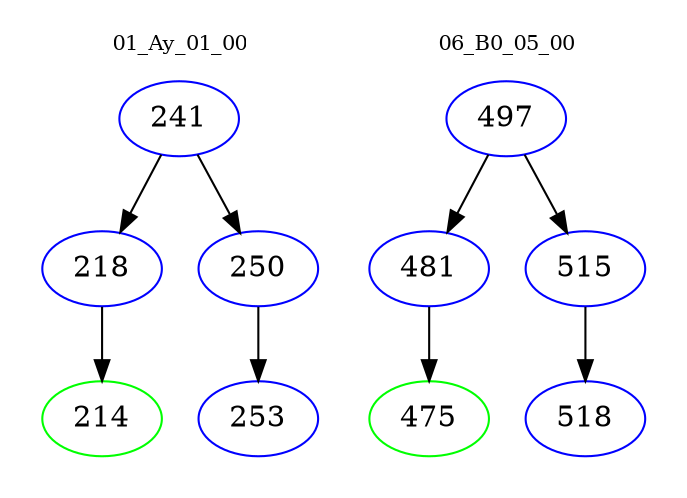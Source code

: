digraph{
subgraph cluster_0 {
color = white
label = "01_Ay_01_00";
fontsize=10;
T0_241 [label="241", color="blue"]
T0_241 -> T0_218 [color="black"]
T0_218 [label="218", color="blue"]
T0_218 -> T0_214 [color="black"]
T0_214 [label="214", color="green"]
T0_241 -> T0_250 [color="black"]
T0_250 [label="250", color="blue"]
T0_250 -> T0_253 [color="black"]
T0_253 [label="253", color="blue"]
}
subgraph cluster_1 {
color = white
label = "06_B0_05_00";
fontsize=10;
T1_497 [label="497", color="blue"]
T1_497 -> T1_481 [color="black"]
T1_481 [label="481", color="blue"]
T1_481 -> T1_475 [color="black"]
T1_475 [label="475", color="green"]
T1_497 -> T1_515 [color="black"]
T1_515 [label="515", color="blue"]
T1_515 -> T1_518 [color="black"]
T1_518 [label="518", color="blue"]
}
}

